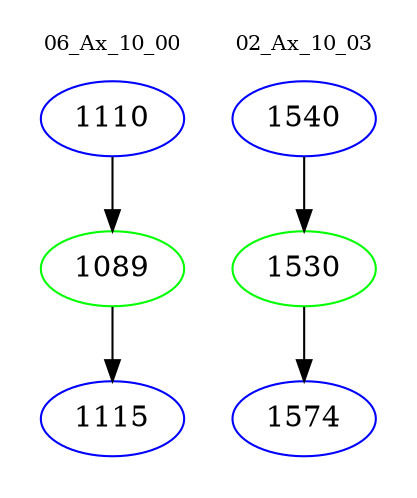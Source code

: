digraph{
subgraph cluster_0 {
color = white
label = "06_Ax_10_00";
fontsize=10;
T0_1110 [label="1110", color="blue"]
T0_1110 -> T0_1089 [color="black"]
T0_1089 [label="1089", color="green"]
T0_1089 -> T0_1115 [color="black"]
T0_1115 [label="1115", color="blue"]
}
subgraph cluster_1 {
color = white
label = "02_Ax_10_03";
fontsize=10;
T1_1540 [label="1540", color="blue"]
T1_1540 -> T1_1530 [color="black"]
T1_1530 [label="1530", color="green"]
T1_1530 -> T1_1574 [color="black"]
T1_1574 [label="1574", color="blue"]
}
}
